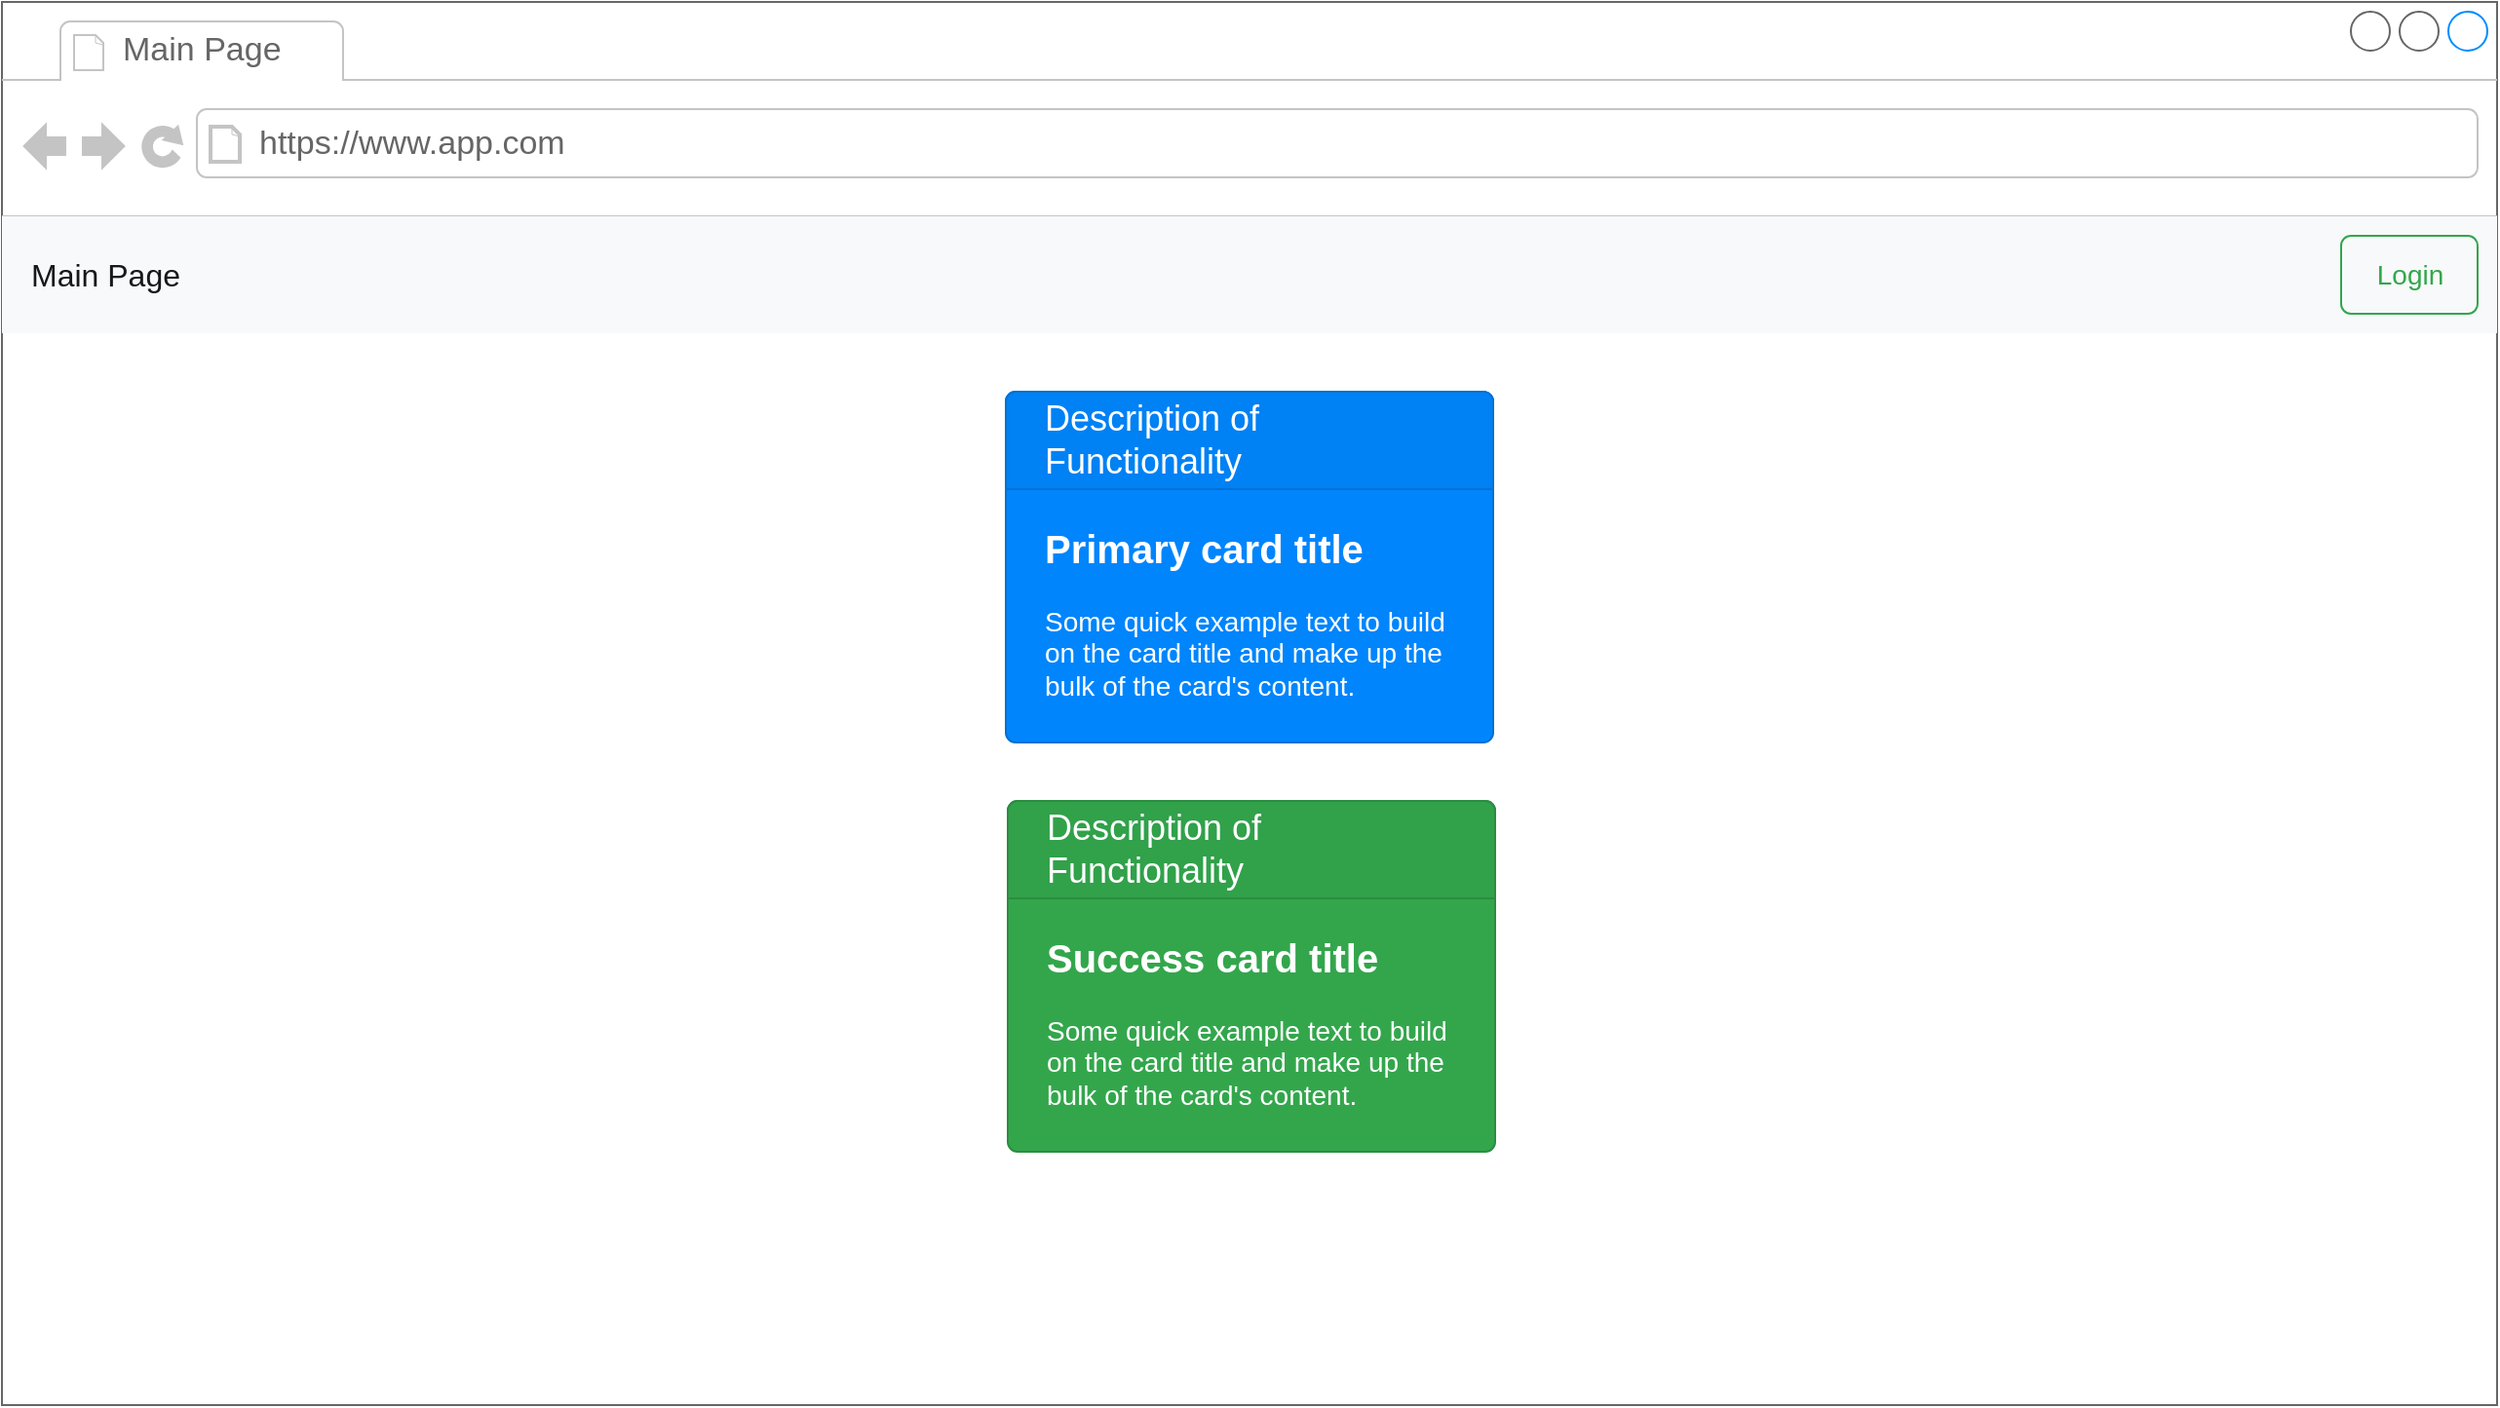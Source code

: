 <mxfile version="20.8.16" type="device" pages="6"><diagram name="Main Page" id="bh6IprylGSxFaeHPFho3"><mxGraphModel dx="1311" dy="1175" grid="1" gridSize="10" guides="1" tooltips="1" connect="1" arrows="1" fold="1" page="1" pageScale="1" pageWidth="827" pageHeight="1169" math="0" shadow="0"><root><mxCell id="0"/><mxCell id="1" parent="0"/><mxCell id="L-gogMXJje2YZnmcw7rC-1" value="" style="strokeWidth=1;shadow=0;dashed=0;align=center;html=1;shape=mxgraph.mockup.containers.browserWindow;rSize=0;strokeColor=#666666;strokeColor2=#008cff;strokeColor3=#c4c4c4;mainText=,;recursiveResize=0;" vertex="1" parent="1"><mxGeometry width="1280" height="720" as="geometry"/></mxCell><mxCell id="L-gogMXJje2YZnmcw7rC-2" value="Main Page" style="strokeWidth=1;shadow=0;dashed=0;align=center;html=1;shape=mxgraph.mockup.containers.anchor;fontSize=17;fontColor=#666666;align=left;" vertex="1" parent="L-gogMXJje2YZnmcw7rC-1"><mxGeometry x="60" y="12" width="110" height="26" as="geometry"/></mxCell><mxCell id="L-gogMXJje2YZnmcw7rC-3" value="https://www.app.com" style="strokeWidth=1;shadow=0;dashed=0;align=center;html=1;shape=mxgraph.mockup.containers.anchor;rSize=0;fontSize=17;fontColor=#666666;align=left;" vertex="1" parent="L-gogMXJje2YZnmcw7rC-1"><mxGeometry x="130" y="60" width="250" height="26" as="geometry"/></mxCell><mxCell id="L-gogMXJje2YZnmcw7rC-4" value="Main Page" style="html=1;shadow=0;dashed=0;fillColor=#F8F9FA;strokeColor=none;fontSize=16;fontColor=#181819;align=left;spacing=15;" vertex="1" parent="L-gogMXJje2YZnmcw7rC-1"><mxGeometry y="110" width="1280" height="60" as="geometry"/></mxCell><mxCell id="L-gogMXJje2YZnmcw7rC-10" value="Login" style="html=1;shadow=0;dashed=0;shape=mxgraph.bootstrap.rrect;rSize=5;fontSize=14;fontColor=#33A64C;strokeColor=#33A64C;fillColor=none;" vertex="1" parent="L-gogMXJje2YZnmcw7rC-4"><mxGeometry x="1" width="70" height="40" relative="1" as="geometry"><mxPoint x="-80" y="10" as="offset"/></mxGeometry></mxCell><mxCell id="L-gogMXJje2YZnmcw7rC-12" value="&lt;b&gt;&lt;font style=&quot;font-size: 20px&quot;&gt;Primary card title&lt;/font&gt;&lt;/b&gt;&lt;br style=&quot;font-size: 14px&quot;&gt;&lt;br style=&quot;font-size: 14px&quot;&gt;Some quick example text to build on the card title and make up the bulk of the card's content." style="html=1;shadow=0;dashed=0;shape=mxgraph.bootstrap.rrect;rSize=5;strokeColor=#0071D5;html=1;whiteSpace=wrap;fillColor=#0085FC;fontColor=#ffffff;verticalAlign=bottom;align=left;spacing=20;spacingBottom=0;fontSize=14;" vertex="1" parent="L-gogMXJje2YZnmcw7rC-1"><mxGeometry x="515" y="200" width="250" height="180" as="geometry"/></mxCell><mxCell id="L-gogMXJje2YZnmcw7rC-13" value="Description of Functionality" style="html=1;shadow=0;dashed=0;shape=mxgraph.bootstrap.topButton;rSize=5;perimeter=none;whiteSpace=wrap;fillColor=#0081F4;strokeColor=#0071D5;fontColor=#ffffff;resizeWidth=1;fontSize=18;align=left;spacing=20;" vertex="1" parent="L-gogMXJje2YZnmcw7rC-12"><mxGeometry width="250" height="50" relative="1" as="geometry"/></mxCell><mxCell id="L-gogMXJje2YZnmcw7rC-14" value="&lt;b&gt;&lt;font style=&quot;font-size: 20px&quot;&gt;Success card title&lt;/font&gt;&lt;/b&gt;&lt;br style=&quot;font-size: 14px&quot;&gt;&lt;br style=&quot;font-size: 14px&quot;&gt;Some quick example text to build on the card title and make up the bulk of the card's content." style="html=1;shadow=0;dashed=0;shape=mxgraph.bootstrap.rrect;rSize=5;strokeColor=#2B8D40;html=1;whiteSpace=wrap;fillColor=#33A64C;fontColor=#ffffff;verticalAlign=bottom;align=left;spacing=20;spacingBottom=0;fontSize=14;" vertex="1" parent="L-gogMXJje2YZnmcw7rC-1"><mxGeometry x="516" y="410" width="250" height="180" as="geometry"/></mxCell><mxCell id="L-gogMXJje2YZnmcw7rC-15" value="Description of Functionality" style="html=1;shadow=0;dashed=0;shape=mxgraph.bootstrap.topButton;rSize=5;perimeter=none;whiteSpace=wrap;fillColor=#31A14A;strokeColor=#2B8D40;fontColor=#ffffff;resizeWidth=1;fontSize=18;align=left;spacing=20;" vertex="1" parent="L-gogMXJje2YZnmcw7rC-14"><mxGeometry width="250" height="50" relative="1" as="geometry"/></mxCell></root></mxGraphModel></diagram><diagram name="Login Page" id="N9ndMjdyGj9R6CKWejEZ"><mxGraphModel dx="1393" dy="1249" grid="1" gridSize="10" guides="1" tooltips="1" connect="1" arrows="1" fold="1" page="1" pageScale="1" pageWidth="827" pageHeight="1169" math="0" shadow="0"><root><mxCell id="h81B0DdQTPXq7T0_3vUG-0"/><mxCell id="h81B0DdQTPXq7T0_3vUG-1" parent="h81B0DdQTPXq7T0_3vUG-0"/><mxCell id="jP5hT-JR8cLj5pcNLcgH-4" value="" style="strokeWidth=1;shadow=0;dashed=0;align=center;html=1;shape=mxgraph.mockup.containers.browserWindow;rSize=0;strokeColor=#666666;strokeColor2=#008cff;strokeColor3=#c4c4c4;mainText=,;recursiveResize=0;" vertex="1" parent="h81B0DdQTPXq7T0_3vUG-1"><mxGeometry width="1280" height="720" as="geometry"/></mxCell><mxCell id="jP5hT-JR8cLj5pcNLcgH-5" value="Login Page" style="strokeWidth=1;shadow=0;dashed=0;align=center;html=1;shape=mxgraph.mockup.containers.anchor;fontSize=17;fontColor=#666666;align=left;" vertex="1" parent="jP5hT-JR8cLj5pcNLcgH-4"><mxGeometry x="60" y="12" width="110" height="26" as="geometry"/></mxCell><mxCell id="jP5hT-JR8cLj5pcNLcgH-6" value="https://www.app.com/login" style="strokeWidth=1;shadow=0;dashed=0;align=center;html=1;shape=mxgraph.mockup.containers.anchor;rSize=0;fontSize=17;fontColor=#666666;align=left;" vertex="1" parent="jP5hT-JR8cLj5pcNLcgH-4"><mxGeometry x="130" y="60" width="250" height="26" as="geometry"/></mxCell><mxCell id="jP5hT-JR8cLj5pcNLcgH-7" value="Main Page" style="html=1;shadow=0;dashed=0;fillColor=#F8F9FA;strokeColor=none;fontSize=16;fontColor=#181819;align=left;spacing=15;" vertex="1" parent="jP5hT-JR8cLj5pcNLcgH-4"><mxGeometry y="110" width="1280" height="60" as="geometry"/></mxCell><mxCell id="jP5hT-JR8cLj5pcNLcgH-8" value="Login" style="html=1;shadow=0;dashed=0;shape=mxgraph.bootstrap.rrect;rSize=5;fontSize=14;fontColor=#33A64C;strokeColor=#33A64C;fillColor=none;" vertex="1" parent="jP5hT-JR8cLj5pcNLcgH-7"><mxGeometry x="1" width="70" height="40" relative="1" as="geometry"><mxPoint x="-80" y="10" as="offset"/></mxGeometry></mxCell><mxCell id="jP5hT-JR8cLj5pcNLcgH-9" value="Email" style="strokeColor=none;fillColor=none;fontColor=#777777;whiteSpace=wrap;align=left;verticalAlign=middle;fontStyle=0;fontSize=14;spacing=15;" vertex="1" parent="jP5hT-JR8cLj5pcNLcgH-4"><mxGeometry x="440" y="315" width="150" height="40" as="geometry"/></mxCell><mxCell id="jP5hT-JR8cLj5pcNLcgH-10" value="email@example.com" style="strokeColor=none;fillColor=none;fontColor=#777777;whiteSpace=wrap;align=left;verticalAlign=middle;fontStyle=0;fontSize=14;" vertex="1" parent="jP5hT-JR8cLj5pcNLcgH-4"><mxGeometry x="590" y="315" width="150" height="40" as="geometry"/></mxCell><mxCell id="jP5hT-JR8cLj5pcNLcgH-11" value="Password" style="strokeColor=none;fillColor=none;fontColor=#777777;whiteSpace=wrap;align=left;verticalAlign=middle;fontStyle=0;fontSize=14;spacing=15;" vertex="1" parent="jP5hT-JR8cLj5pcNLcgH-4"><mxGeometry x="440" y="365" width="150" height="40" as="geometry"/></mxCell><mxCell id="jP5hT-JR8cLj5pcNLcgH-12" value="" style="html=1;shadow=0;dashed=0;shape=mxgraph.bootstrap.rrect;rSize=5;strokeColor=#999999;fillColor=#ffffff;fontColor=#777777;whiteSpace=wrap;align=left;verticalAlign=middle;fontStyle=0;fontSize=14;spacing=15;" vertex="1" parent="jP5hT-JR8cLj5pcNLcgH-4"><mxGeometry x="590" y="365" width="140" height="40" as="geometry"/></mxCell><mxCell id="jP5hT-JR8cLj5pcNLcgH-13" value="Login" style="html=1;shadow=0;dashed=0;shape=mxgraph.bootstrap.rrect;rSize=5;strokeColor=none;strokeWidth=1;fillColor=#0085FC;fontColor=#FFFFFF;whiteSpace=wrap;align=center;verticalAlign=middle;spacingLeft=0;fontStyle=0;fontSize=16;spacing=5;" vertex="1" parent="jP5hT-JR8cLj5pcNLcgH-4"><mxGeometry x="650" y="420" width="80" height="40" as="geometry"/></mxCell><mxCell id="jP5hT-JR8cLj5pcNLcgH-14" value="Register" style="html=1;shadow=0;dashed=0;shape=mxgraph.bootstrap.rrect;rSize=5;strokeColor=#FFBC26;strokeWidth=1;fillColor=none;fontColor=#FFBC26;whiteSpace=wrap;align=center;verticalAlign=middle;spacingLeft=0;fontStyle=0;fontSize=16;spacing=5;" vertex="1" parent="jP5hT-JR8cLj5pcNLcgH-4"><mxGeometry x="450" y="420" width="90" height="40" as="geometry"/></mxCell></root></mxGraphModel></diagram><diagram name="Register Page" id="T-3h0mpODK88q1Y8LU3C"><mxGraphModel dx="1393" dy="1249" grid="1" gridSize="10" guides="1" tooltips="1" connect="1" arrows="1" fold="1" page="1" pageScale="1" pageWidth="827" pageHeight="1169" math="0" shadow="0"><root><mxCell id="aMl0Kv_P0mJm86j6JqxI-0"/><mxCell id="aMl0Kv_P0mJm86j6JqxI-1" parent="aMl0Kv_P0mJm86j6JqxI-0"/><mxCell id="AEkHPGbdZPkc98kCicRS-0" value="" style="strokeWidth=1;shadow=0;dashed=0;align=center;html=1;shape=mxgraph.mockup.containers.browserWindow;rSize=0;strokeColor=#666666;strokeColor2=#008cff;strokeColor3=#c4c4c4;mainText=,;recursiveResize=0;" vertex="1" parent="aMl0Kv_P0mJm86j6JqxI-1"><mxGeometry width="1280" height="720" as="geometry"/></mxCell><mxCell id="AEkHPGbdZPkc98kCicRS-1" value="Register Page" style="strokeWidth=1;shadow=0;dashed=0;align=center;html=1;shape=mxgraph.mockup.containers.anchor;fontSize=17;fontColor=#666666;align=left;" vertex="1" parent="AEkHPGbdZPkc98kCicRS-0"><mxGeometry x="60" y="12" width="110" height="26" as="geometry"/></mxCell><mxCell id="AEkHPGbdZPkc98kCicRS-2" value="https://www.app.com/register" style="strokeWidth=1;shadow=0;dashed=0;align=center;html=1;shape=mxgraph.mockup.containers.anchor;rSize=0;fontSize=17;fontColor=#666666;align=left;" vertex="1" parent="AEkHPGbdZPkc98kCicRS-0"><mxGeometry x="130" y="60" width="250" height="26" as="geometry"/></mxCell><mxCell id="AEkHPGbdZPkc98kCicRS-3" value="Main Page" style="html=1;shadow=0;dashed=0;fillColor=#F8F9FA;strokeColor=none;fontSize=16;fontColor=#181819;align=left;spacing=15;" vertex="1" parent="AEkHPGbdZPkc98kCicRS-0"><mxGeometry y="110" width="1280" height="60" as="geometry"/></mxCell><mxCell id="AEkHPGbdZPkc98kCicRS-4" value="Login" style="html=1;shadow=0;dashed=0;shape=mxgraph.bootstrap.rrect;rSize=5;fontSize=14;fontColor=#33A64C;strokeColor=#33A64C;fillColor=none;" vertex="1" parent="AEkHPGbdZPkc98kCicRS-3"><mxGeometry x="1" width="70" height="40" relative="1" as="geometry"><mxPoint x="-80" y="10" as="offset"/></mxGeometry></mxCell><mxCell id="AEkHPGbdZPkc98kCicRS-5" value="Email" style="strokeColor=none;fillColor=none;fontColor=#777777;whiteSpace=wrap;align=left;verticalAlign=middle;fontStyle=0;fontSize=14;spacing=15;" vertex="1" parent="AEkHPGbdZPkc98kCicRS-0"><mxGeometry x="440" y="315" width="150" height="40" as="geometry"/></mxCell><mxCell id="AEkHPGbdZPkc98kCicRS-6" value="email@example.com" style="strokeColor=none;fillColor=none;fontColor=#777777;whiteSpace=wrap;align=left;verticalAlign=middle;fontStyle=0;fontSize=14;" vertex="1" parent="AEkHPGbdZPkc98kCicRS-0"><mxGeometry x="590" y="315" width="150" height="40" as="geometry"/></mxCell><mxCell id="AEkHPGbdZPkc98kCicRS-7" value="Password" style="strokeColor=none;fillColor=none;fontColor=#777777;whiteSpace=wrap;align=left;verticalAlign=middle;fontStyle=0;fontSize=14;spacing=15;" vertex="1" parent="AEkHPGbdZPkc98kCicRS-0"><mxGeometry x="440" y="365" width="150" height="40" as="geometry"/></mxCell><mxCell id="AEkHPGbdZPkc98kCicRS-8" value="" style="html=1;shadow=0;dashed=0;shape=mxgraph.bootstrap.rrect;rSize=5;strokeColor=#999999;fillColor=#ffffff;fontColor=#777777;whiteSpace=wrap;align=left;verticalAlign=middle;fontStyle=0;fontSize=14;spacing=15;" vertex="1" parent="AEkHPGbdZPkc98kCicRS-0"><mxGeometry x="590" y="365" width="140" height="40" as="geometry"/></mxCell><mxCell id="AEkHPGbdZPkc98kCicRS-10" value="Register" style="html=1;shadow=0;dashed=0;shape=mxgraph.bootstrap.rrect;rSize=5;strokeColor=#FFBC26;strokeWidth=1;fillColor=none;fontColor=#FFBC26;whiteSpace=wrap;align=center;verticalAlign=middle;spacingLeft=0;fontStyle=0;fontSize=16;spacing=5;" vertex="1" parent="AEkHPGbdZPkc98kCicRS-0"><mxGeometry x="640" y="480" width="90" height="40" as="geometry"/></mxCell><mxCell id="AEkHPGbdZPkc98kCicRS-11" value="Repeat Password" style="strokeColor=none;fillColor=none;fontColor=#777777;whiteSpace=wrap;align=left;verticalAlign=middle;fontStyle=0;fontSize=14;spacing=15;" vertex="1" parent="AEkHPGbdZPkc98kCicRS-0"><mxGeometry x="440" y="420" width="150" height="40" as="geometry"/></mxCell><mxCell id="AEkHPGbdZPkc98kCicRS-12" value="" style="html=1;shadow=0;dashed=0;shape=mxgraph.bootstrap.rrect;rSize=5;strokeColor=#999999;fillColor=#ffffff;fontColor=#777777;whiteSpace=wrap;align=left;verticalAlign=middle;fontStyle=0;fontSize=14;spacing=15;" vertex="1" parent="AEkHPGbdZPkc98kCicRS-0"><mxGeometry x="590" y="420" width="140" height="40" as="geometry"/></mxCell></root></mxGraphModel></diagram><diagram name="LoggedIn Main Page" id="V-je3rQpMpqGkbewgB0Q"><mxGraphModel dx="1114" dy="999" grid="1" gridSize="10" guides="1" tooltips="1" connect="1" arrows="1" fold="1" page="1" pageScale="1" pageWidth="827" pageHeight="1169" math="0" shadow="0"><root><mxCell id="oqxYbynPTiC2XE7Jvgcl-0"/><mxCell id="oqxYbynPTiC2XE7Jvgcl-1" parent="oqxYbynPTiC2XE7Jvgcl-0"/><mxCell id="oqxYbynPTiC2XE7Jvgcl-2" value="" style="strokeWidth=1;shadow=0;dashed=0;align=center;html=1;shape=mxgraph.mockup.containers.browserWindow;rSize=0;strokeColor=#666666;strokeColor2=#008cff;strokeColor3=#c4c4c4;mainText=,;recursiveResize=0;" vertex="1" parent="oqxYbynPTiC2XE7Jvgcl-1"><mxGeometry width="1280" height="720" as="geometry"/></mxCell><mxCell id="oqxYbynPTiC2XE7Jvgcl-3" value="Main Page" style="strokeWidth=1;shadow=0;dashed=0;align=center;html=1;shape=mxgraph.mockup.containers.anchor;fontSize=17;fontColor=#666666;align=left;" vertex="1" parent="oqxYbynPTiC2XE7Jvgcl-2"><mxGeometry x="60" y="12" width="110" height="26" as="geometry"/></mxCell><mxCell id="oqxYbynPTiC2XE7Jvgcl-4" value="https://www.app.com/main" style="strokeWidth=1;shadow=0;dashed=0;align=center;html=1;shape=mxgraph.mockup.containers.anchor;rSize=0;fontSize=17;fontColor=#666666;align=left;" vertex="1" parent="oqxYbynPTiC2XE7Jvgcl-2"><mxGeometry x="130" y="60" width="250" height="26" as="geometry"/></mxCell><mxCell id="oqxYbynPTiC2XE7Jvgcl-5" value="Main Page" style="html=1;shadow=0;dashed=0;fillColor=#F8F9FA;strokeColor=none;fontSize=16;fontColor=#181819;align=left;spacing=15;" vertex="1" parent="oqxYbynPTiC2XE7Jvgcl-2"><mxGeometry y="110" width="1280" height="60" as="geometry"/></mxCell><mxCell id="-CtpEkdgd1gg5v95kbOI-0" value="Logout" style="html=1;shadow=0;dashed=0;shape=mxgraph.bootstrap.rrect;rSize=5;strokeColor=none;strokeWidth=1;fillColor=#DB2843;fontColor=#FFFFFF;whiteSpace=wrap;align=center;verticalAlign=middle;spacingLeft=0;fontStyle=0;fontSize=16;spacing=5;" vertex="1" parent="oqxYbynPTiC2XE7Jvgcl-2"><mxGeometry x="1180" y="120" width="80" height="40" as="geometry"/></mxCell><mxCell id="-CtpEkdgd1gg5v95kbOI-1" value="Learn" style="fillColor=none;strokeColor=none;fontSize=14;fontColor=#0085FC;" vertex="1" parent="oqxYbynPTiC2XE7Jvgcl-2"><mxGeometry x="100" y="125" width="80" height="30" as="geometry"/></mxCell><mxCell id="-CtpEkdgd1gg5v95kbOI-2" value="Manage Lists" style="fillColor=none;strokeColor=none;fontSize=14;fontColor=#0085FC;" vertex="1" parent="oqxYbynPTiC2XE7Jvgcl-2"><mxGeometry x="200" y="125" width="60" height="30" as="geometry"/></mxCell><mxCell id="-CtpEkdgd1gg5v95kbOI-20" value="All Words (6000 words, 300 Learned)" style="shape=table;startSize=30;container=1;collapsible=0;childLayout=tableLayout;strokeColor=default;fontSize=16;rounded=0;comic=0;enumerate=0;moveCells=0;autosize=0;" vertex="1" parent="oqxYbynPTiC2XE7Jvgcl-2"><mxGeometry x="240.5" y="320" width="799" height="315" as="geometry"/></mxCell><mxCell id="-CtpEkdgd1gg5v95kbOI-21" value="" style="shape=tableRow;horizontal=0;startSize=0;swimlaneHead=0;swimlaneBody=0;strokeColor=inherit;top=0;left=0;bottom=0;right=0;collapsible=0;dropTarget=0;fillColor=none;points=[[0,0.5],[1,0.5]];portConstraint=eastwest;fontSize=16;" vertex="1" parent="-CtpEkdgd1gg5v95kbOI-20"><mxGeometry y="30" width="799" height="30" as="geometry"/></mxCell><mxCell id="-CtpEkdgd1gg5v95kbOI-46" value="Word" style="shape=partialRectangle;html=1;whiteSpace=wrap;connectable=0;strokeColor=inherit;overflow=hidden;fillColor=none;top=0;left=0;bottom=0;right=0;pointerEvents=1;fontSize=16;" vertex="1" parent="-CtpEkdgd1gg5v95kbOI-21"><mxGeometry width="208" height="30" as="geometry"><mxRectangle width="208" height="30" as="alternateBounds"/></mxGeometry></mxCell><mxCell id="-CtpEkdgd1gg5v95kbOI-22" value="Translation/Definition" style="shape=partialRectangle;html=1;whiteSpace=wrap;connectable=0;strokeColor=inherit;overflow=hidden;fillColor=none;top=0;left=0;bottom=0;right=0;pointerEvents=1;fontSize=16;" vertex="1" parent="-CtpEkdgd1gg5v95kbOI-21"><mxGeometry x="208" width="432" height="30" as="geometry"><mxRectangle width="432" height="30" as="alternateBounds"/></mxGeometry></mxCell><mxCell id="-CtpEkdgd1gg5v95kbOI-23" value="Popularity" style="shape=partialRectangle;html=1;whiteSpace=wrap;connectable=0;strokeColor=inherit;overflow=hidden;fillColor=none;top=0;left=0;bottom=0;right=0;pointerEvents=1;fontSize=16;" vertex="1" parent="-CtpEkdgd1gg5v95kbOI-21"><mxGeometry x="640" width="90" height="30" as="geometry"><mxRectangle width="90" height="30" as="alternateBounds"/></mxGeometry></mxCell><mxCell id="-CtpEkdgd1gg5v95kbOI-24" value="Learned" style="shape=partialRectangle;html=1;whiteSpace=wrap;connectable=1;strokeColor=inherit;overflow=hidden;fillColor=none;top=0;left=0;bottom=0;right=0;pointerEvents=1;fontSize=16;movable=1;resizable=1;rotatable=1;deletable=1;editable=1;" vertex="1" parent="-CtpEkdgd1gg5v95kbOI-21"><mxGeometry x="730" width="69" height="30" as="geometry"><mxRectangle width="69" height="30" as="alternateBounds"/></mxGeometry></mxCell><mxCell id="-CtpEkdgd1gg5v95kbOI-25" value="" style="shape=tableRow;horizontal=0;startSize=0;swimlaneHead=0;swimlaneBody=0;strokeColor=inherit;top=0;left=0;bottom=0;right=0;collapsible=0;dropTarget=0;fillColor=none;points=[[0,0.5],[1,0.5]];portConstraint=eastwest;fontSize=16;" vertex="1" parent="-CtpEkdgd1gg5v95kbOI-20"><mxGeometry y="60" width="799" height="88" as="geometry"/></mxCell><mxCell id="-CtpEkdgd1gg5v95kbOI-47" value="Language" style="shape=partialRectangle;html=1;whiteSpace=wrap;connectable=0;strokeColor=inherit;overflow=hidden;fillColor=none;top=0;left=0;bottom=0;right=0;pointerEvents=1;fontSize=16;" vertex="1" parent="-CtpEkdgd1gg5v95kbOI-25"><mxGeometry width="208" height="88" as="geometry"><mxRectangle width="208" height="88" as="alternateBounds"/></mxGeometry></mxCell><mxCell id="-CtpEkdgd1gg5v95kbOI-26" value="Мова" style="shape=partialRectangle;html=1;whiteSpace=wrap;connectable=0;strokeColor=inherit;overflow=hidden;fillColor=none;top=0;left=0;bottom=0;right=0;pointerEvents=1;fontSize=16;" vertex="1" parent="-CtpEkdgd1gg5v95kbOI-25"><mxGeometry x="208" width="432" height="88" as="geometry"><mxRectangle width="432" height="88" as="alternateBounds"/></mxGeometry></mxCell><mxCell id="-CtpEkdgd1gg5v95kbOI-27" value="567" style="shape=partialRectangle;html=1;whiteSpace=wrap;connectable=0;strokeColor=inherit;overflow=hidden;fillColor=none;top=0;left=0;bottom=0;right=0;pointerEvents=1;fontSize=16;" vertex="1" parent="-CtpEkdgd1gg5v95kbOI-25"><mxGeometry x="640" width="90" height="88" as="geometry"><mxRectangle width="90" height="88" as="alternateBounds"/></mxGeometry></mxCell><mxCell id="-CtpEkdgd1gg5v95kbOI-28" value="+" style="shape=partialRectangle;html=1;whiteSpace=wrap;connectable=0;strokeColor=inherit;overflow=hidden;fillColor=none;top=0;left=0;bottom=0;right=0;pointerEvents=1;fontSize=16;" vertex="1" parent="-CtpEkdgd1gg5v95kbOI-25"><mxGeometry x="730" width="69" height="88" as="geometry"><mxRectangle width="69" height="88" as="alternateBounds"/></mxGeometry></mxCell><mxCell id="-CtpEkdgd1gg5v95kbOI-29" value="" style="shape=tableRow;horizontal=0;startSize=0;swimlaneHead=0;swimlaneBody=0;strokeColor=inherit;top=0;left=0;bottom=0;right=0;collapsible=0;dropTarget=0;fillColor=none;points=[[0,0.5],[1,0.5]];portConstraint=eastwest;fontSize=16;" vertex="1" parent="-CtpEkdgd1gg5v95kbOI-20"><mxGeometry y="148" width="799" height="84" as="geometry"/></mxCell><mxCell id="-CtpEkdgd1gg5v95kbOI-48" value="Ukraine" style="shape=partialRectangle;html=1;whiteSpace=wrap;connectable=0;strokeColor=inherit;overflow=hidden;fillColor=none;top=0;left=0;bottom=0;right=0;pointerEvents=1;fontSize=16;" vertex="1" parent="-CtpEkdgd1gg5v95kbOI-29"><mxGeometry width="208" height="84" as="geometry"><mxRectangle width="208" height="84" as="alternateBounds"/></mxGeometry></mxCell><mxCell id="-CtpEkdgd1gg5v95kbOI-30" value="Україна. Держава-герой у східній частині Європи." style="shape=partialRectangle;html=1;whiteSpace=wrap;connectable=0;strokeColor=inherit;overflow=hidden;fillColor=none;top=0;left=0;bottom=0;right=0;pointerEvents=1;fontSize=16;" vertex="1" parent="-CtpEkdgd1gg5v95kbOI-29"><mxGeometry x="208" width="432" height="84" as="geometry"><mxRectangle width="432" height="84" as="alternateBounds"/></mxGeometry></mxCell><mxCell id="-CtpEkdgd1gg5v95kbOI-31" value="1500" style="shape=partialRectangle;html=1;whiteSpace=wrap;connectable=0;strokeColor=inherit;overflow=hidden;fillColor=none;top=0;left=0;bottom=0;right=0;pointerEvents=1;fontSize=16;" vertex="1" parent="-CtpEkdgd1gg5v95kbOI-29"><mxGeometry x="640" width="90" height="84" as="geometry"><mxRectangle width="90" height="84" as="alternateBounds"/></mxGeometry></mxCell><mxCell id="-CtpEkdgd1gg5v95kbOI-32" value="+" style="shape=partialRectangle;html=1;whiteSpace=wrap;connectable=0;strokeColor=inherit;overflow=hidden;fillColor=none;top=0;left=0;bottom=0;right=0;pointerEvents=1;fontSize=16;" vertex="1" parent="-CtpEkdgd1gg5v95kbOI-29"><mxGeometry x="730" width="69" height="84" as="geometry"><mxRectangle width="69" height="84" as="alternateBounds"/></mxGeometry></mxCell><mxCell id="-CtpEkdgd1gg5v95kbOI-49" style="shape=tableRow;horizontal=0;startSize=0;swimlaneHead=0;swimlaneBody=0;strokeColor=inherit;top=0;left=0;bottom=0;right=0;collapsible=0;dropTarget=0;fillColor=none;points=[[0,0.5],[1,0.5]];portConstraint=eastwest;fontSize=16;" vertex="1" parent="-CtpEkdgd1gg5v95kbOI-20"><mxGeometry y="232" width="799" height="83" as="geometry"/></mxCell><mxCell id="-CtpEkdgd1gg5v95kbOI-50" value="Work" style="shape=partialRectangle;html=1;whiteSpace=wrap;connectable=0;strokeColor=inherit;overflow=hidden;fillColor=none;top=0;left=0;bottom=0;right=0;pointerEvents=1;fontSize=16;" vertex="1" parent="-CtpEkdgd1gg5v95kbOI-49"><mxGeometry width="208" height="83" as="geometry"><mxRectangle width="208" height="83" as="alternateBounds"/></mxGeometry></mxCell><mxCell id="-CtpEkdgd1gg5v95kbOI-51" value="Праця. Робота." style="shape=partialRectangle;html=1;whiteSpace=wrap;connectable=0;strokeColor=inherit;overflow=hidden;fillColor=none;top=0;left=0;bottom=0;right=0;pointerEvents=1;fontSize=16;" vertex="1" parent="-CtpEkdgd1gg5v95kbOI-49"><mxGeometry x="208" width="432" height="83" as="geometry"><mxRectangle width="432" height="83" as="alternateBounds"/></mxGeometry></mxCell><mxCell id="-CtpEkdgd1gg5v95kbOI-52" value="111" style="shape=partialRectangle;html=1;whiteSpace=wrap;connectable=0;strokeColor=inherit;overflow=hidden;fillColor=none;top=0;left=0;bottom=0;right=0;pointerEvents=1;fontSize=16;" vertex="1" parent="-CtpEkdgd1gg5v95kbOI-49"><mxGeometry x="640" width="90" height="83" as="geometry"><mxRectangle width="90" height="83" as="alternateBounds"/></mxGeometry></mxCell><mxCell id="-CtpEkdgd1gg5v95kbOI-53" value="-" style="shape=partialRectangle;html=1;whiteSpace=wrap;connectable=0;strokeColor=inherit;overflow=hidden;fillColor=none;top=0;left=0;bottom=0;right=0;pointerEvents=1;fontSize=16;" vertex="1" parent="-CtpEkdgd1gg5v95kbOI-49"><mxGeometry x="730" width="69" height="83" as="geometry"><mxRectangle width="69" height="83" as="alternateBounds"/></mxGeometry></mxCell><mxCell id="-CtpEkdgd1gg5v95kbOI-54" value="ENG-&amp;gt;UA" style="html=1;shadow=0;dashed=0;shape=mxgraph.bootstrap.rrect;rSize=5;strokeColor=none;strokeWidth=1;fillColor=#6C767D;fontColor=#ffffff;whiteSpace=wrap;align=center;verticalAlign=middle;fontStyle=0;fontSize=14;spacingRight=20;rounded=0;comic=0;" vertex="1" parent="oqxYbynPTiC2XE7Jvgcl-2"><mxGeometry x="290" y="120" width="140" height="40" as="geometry"/></mxCell><mxCell id="-CtpEkdgd1gg5v95kbOI-55" value="" style="shape=triangle;direction=south;fillColor=#ffffff;strokeColor=none;perimeter=none;rounded=0;comic=0;" vertex="1" parent="-CtpEkdgd1gg5v95kbOI-54"><mxGeometry x="1" y="0.5" width="10" height="5" relative="1" as="geometry"><mxPoint x="-17" y="-2.5" as="offset"/></mxGeometry></mxCell><mxCell id="-CtpEkdgd1gg5v95kbOI-59" value="" style="html=1;shadow=0;dashed=0;shape=mxgraph.bootstrap.rrect;rSize=5;strokeColor=#DEE2E6;html=1;whiteSpace=wrap;fillColor=#ffffff;fontColor=#0085FC;fontSize=14;rounded=0;comic=0;" vertex="1" parent="oqxYbynPTiC2XE7Jvgcl-2"><mxGeometry x="530" y="650" width="220" height="30" as="geometry"/></mxCell><mxCell id="-CtpEkdgd1gg5v95kbOI-60" value="Previous" style="strokeColor=inherit;fillColor=inherit;gradientColor=inherit;fontColor=inherit;html=1;shadow=0;dashed=0;shape=mxgraph.bootstrap.leftButton;rSize=5;perimeter=none;whiteSpace=wrap;resizeHeight=1;fontSize=14;rounded=0;comic=0;" vertex="1" parent="-CtpEkdgd1gg5v95kbOI-59"><mxGeometry width="70" height="30" relative="1" as="geometry"/></mxCell><mxCell id="-CtpEkdgd1gg5v95kbOI-61" value="1" style="strokeColor=inherit;fillColor=inherit;gradientColor=inherit;fontColor=inherit;html=1;shadow=0;dashed=0;perimeter=none;whiteSpace=wrap;resizeHeight=1;fontSize=14;rounded=0;comic=0;" vertex="1" parent="-CtpEkdgd1gg5v95kbOI-59"><mxGeometry width="30" height="30" relative="1" as="geometry"><mxPoint x="70" as="offset"/></mxGeometry></mxCell><mxCell id="-CtpEkdgd1gg5v95kbOI-62" value="2" style="strokeColor=inherit;fillColor=inherit;gradientColor=inherit;fontColor=inherit;html=1;shadow=0;dashed=0;perimeter=none;whiteSpace=wrap;resizeHeight=1;fontSize=14;rounded=0;comic=0;" vertex="1" parent="-CtpEkdgd1gg5v95kbOI-59"><mxGeometry width="30" height="30" relative="1" as="geometry"><mxPoint x="100" as="offset"/></mxGeometry></mxCell><mxCell id="-CtpEkdgd1gg5v95kbOI-63" value="3" style="strokeColor=inherit;fillColor=inherit;gradientColor=inherit;fontColor=inherit;html=1;shadow=0;dashed=0;perimeter=none;whiteSpace=wrap;resizeHeight=1;fontSize=14;rounded=0;comic=0;" vertex="1" parent="-CtpEkdgd1gg5v95kbOI-59"><mxGeometry width="30" height="30" relative="1" as="geometry"><mxPoint x="130" as="offset"/></mxGeometry></mxCell><mxCell id="-CtpEkdgd1gg5v95kbOI-64" value="Next" style="strokeColor=inherit;fillColor=inherit;gradientColor=inherit;fontColor=inherit;html=1;shadow=0;dashed=0;shape=mxgraph.bootstrap.rightButton;rSize=5;perimeter=none;whiteSpace=wrap;resizeHeight=1;fontSize=14;rounded=0;comic=0;" vertex="1" parent="-CtpEkdgd1gg5v95kbOI-59"><mxGeometry x="1" width="60" height="30" relative="1" as="geometry"><mxPoint x="-60" as="offset"/></mxGeometry></mxCell><mxCell id="-CtpEkdgd1gg5v95kbOI-57" value="Search" style="html=1;shadow=0;dashed=0;shape=mxgraph.bootstrap.rrect;rSize=5;fontSize=14;fontColor=#6C767D;strokeColor=#CED4DA;fillColor=#ffffff;align=left;spacing=10;rounded=0;comic=0;" vertex="1" parent="oqxYbynPTiC2XE7Jvgcl-2"><mxGeometry width="210" height="40" relative="1" as="geometry"><mxPoint x="241" y="270" as="offset"/></mxGeometry></mxCell><mxCell id="-CtpEkdgd1gg5v95kbOI-58" value="Search" style="html=1;shadow=0;dashed=0;shape=mxgraph.bootstrap.rrect;rSize=5;fontSize=14;fontColor=#33A64C;strokeColor=#33A64C;fillColor=none;rounded=0;comic=0;" vertex="1" parent="oqxYbynPTiC2XE7Jvgcl-2"><mxGeometry width="70" height="40" relative="1" as="geometry"><mxPoint x="460" y="270" as="offset"/></mxGeometry></mxCell><mxCell id="-CtpEkdgd1gg5v95kbOI-65" value="Here is a list with all words from all lists for selected Language (Eng/UA)" style="html=1;shadow=0;dashed=0;shape=mxgraph.bootstrap.rrect;rSize=5;strokeColor=#B8DCFE;strokeWidth=1;fillColor=#CCE7FE;fontColor=#004583;whiteSpace=wrap;align=left;verticalAlign=middle;spacingLeft=10;rounded=0;comic=0;" vertex="1" parent="oqxYbynPTiC2XE7Jvgcl-2"><mxGeometry x="241" y="200" width="800" height="40" as="geometry"/></mxCell></root></mxGraphModel></diagram><diagram name="Learn Page" id="FrpcEG3fjtoy2PP--pnD"><mxGraphModel dx="1311" dy="1175" grid="1" gridSize="10" guides="1" tooltips="1" connect="1" arrows="1" fold="1" page="1" pageScale="1" pageWidth="827" pageHeight="1169" math="0" shadow="0"><root><mxCell id="Yl6aOP1q2pIruMwrj86R-0"/><mxCell id="Yl6aOP1q2pIruMwrj86R-1" parent="Yl6aOP1q2pIruMwrj86R-0"/><mxCell id="Yl6aOP1q2pIruMwrj86R-2" value="" style="strokeWidth=1;shadow=0;dashed=0;align=center;html=1;shape=mxgraph.mockup.containers.browserWindow;rSize=0;strokeColor=#666666;strokeColor2=#008cff;strokeColor3=#c4c4c4;mainText=,;recursiveResize=0;" vertex="1" parent="Yl6aOP1q2pIruMwrj86R-1"><mxGeometry width="1280" height="720" as="geometry"/></mxCell><mxCell id="Yl6aOP1q2pIruMwrj86R-3" value="Learn Page" style="strokeWidth=1;shadow=0;dashed=0;align=center;html=1;shape=mxgraph.mockup.containers.anchor;fontSize=17;fontColor=#666666;align=left;" vertex="1" parent="Yl6aOP1q2pIruMwrj86R-2"><mxGeometry x="60" y="12" width="110" height="26" as="geometry"/></mxCell><mxCell id="Yl6aOP1q2pIruMwrj86R-4" value="https://www.app.com/learn" style="strokeWidth=1;shadow=0;dashed=0;align=center;html=1;shape=mxgraph.mockup.containers.anchor;rSize=0;fontSize=17;fontColor=#666666;align=left;" vertex="1" parent="Yl6aOP1q2pIruMwrj86R-2"><mxGeometry x="130" y="60" width="250" height="26" as="geometry"/></mxCell><mxCell id="Yl6aOP1q2pIruMwrj86R-5" value="Main Page" style="html=1;shadow=0;dashed=0;fillColor=#F8F9FA;strokeColor=none;fontSize=16;fontColor=#181819;align=left;spacing=15;" vertex="1" parent="Yl6aOP1q2pIruMwrj86R-2"><mxGeometry y="110" width="1280" height="60" as="geometry"/></mxCell><mxCell id="Yl6aOP1q2pIruMwrj86R-6" value="Logout" style="html=1;shadow=0;dashed=0;shape=mxgraph.bootstrap.rrect;rSize=5;strokeColor=none;strokeWidth=1;fillColor=#DB2843;fontColor=#FFFFFF;whiteSpace=wrap;align=center;verticalAlign=middle;spacingLeft=0;fontStyle=0;fontSize=16;spacing=5;" vertex="1" parent="Yl6aOP1q2pIruMwrj86R-2"><mxGeometry x="1180" y="120" width="80" height="40" as="geometry"/></mxCell><mxCell id="Yl6aOP1q2pIruMwrj86R-7" value="Learn" style="fillColor=none;strokeColor=none;fontSize=14;fontColor=#0085FC;" vertex="1" parent="Yl6aOP1q2pIruMwrj86R-2"><mxGeometry x="100" y="125" width="80" height="30" as="geometry"/></mxCell><mxCell id="Yl6aOP1q2pIruMwrj86R-8" value="Manage Lists" style="fillColor=none;strokeColor=none;fontSize=14;fontColor=#0085FC;" vertex="1" parent="Yl6aOP1q2pIruMwrj86R-2"><mxGeometry x="200" y="125" width="60" height="30" as="geometry"/></mxCell><mxCell id="Yl6aOP1q2pIruMwrj86R-30" value="ENG-&amp;gt;UA" style="html=1;shadow=0;dashed=0;shape=mxgraph.bootstrap.rrect;rSize=5;strokeColor=none;strokeWidth=1;fillColor=#6C767D;fontColor=#ffffff;whiteSpace=wrap;align=center;verticalAlign=middle;fontStyle=0;fontSize=14;spacingRight=20;rounded=0;comic=0;" vertex="1" parent="Yl6aOP1q2pIruMwrj86R-2"><mxGeometry x="290" y="120" width="140" height="40" as="geometry"/></mxCell><mxCell id="Yl6aOP1q2pIruMwrj86R-31" value="" style="shape=triangle;direction=south;fillColor=#ffffff;strokeColor=none;perimeter=none;rounded=0;comic=0;" vertex="1" parent="Yl6aOP1q2pIruMwrj86R-30"><mxGeometry x="1" y="0.5" width="10" height="5" relative="1" as="geometry"><mxPoint x="-17" y="-2.5" as="offset"/></mxGeometry></mxCell><mxCell id="9UPQoo-3jhIr2r4UlmGV-0" value="&lt;b style=&quot;&quot;&gt;&lt;font style=&quot;&quot;&gt;&lt;span style=&quot;font-size: 20px;&quot;&gt;Practice 1&lt;/span&gt;&lt;br style=&quot;font-size: 10px&quot;&gt;&lt;font color=&quot;#6c767d&quot;&gt;Native to Learned&lt;/font&gt;&lt;br&gt;&lt;/font&gt;&lt;/b&gt;&lt;br style=&quot;font-size: 14px&quot;&gt;Exercise provides native word and examples on the learning language to guess." style="html=1;shadow=0;dashed=0;shape=mxgraph.bootstrap.rrect;rSize=5;strokeColor=#DFDFDF;html=1;whiteSpace=wrap;fillColor=#ffffff;fontColor=#000000;verticalAlign=top;align=left;spacing=20;fontSize=14;rounded=0;comic=0;sketch=0;" vertex="1" parent="Yl6aOP1q2pIruMwrj86R-2"><mxGeometry x="379.5" y="200" width="250" height="190" as="geometry"/></mxCell><mxCell id="9UPQoo-3jhIr2r4UlmGV-2" value="Start" style="html=1;shadow=0;dashed=0;shape=mxgraph.bootstrap.rrect;rSize=5;perimeter=none;whiteSpace=wrap;fillColor=none;strokeColor=none;fontColor=#0085FC;resizeWidth=1;fontSize=14;align=center;rounded=0;comic=0;sketch=0;" vertex="1" parent="9UPQoo-3jhIr2r4UlmGV-0"><mxGeometry y="1" width="100" height="40" relative="1" as="geometry"><mxPoint x="141" y="-50" as="offset"/></mxGeometry></mxCell><mxCell id="9UPQoo-3jhIr2r4UlmGV-3" value="&lt;b&gt;&lt;font style=&quot;font-size: 20px&quot;&gt;Practice 2&lt;/font&gt;&lt;/b&gt;&lt;font color=&quot;#6c767d&quot;&gt;&lt;b&gt;&lt;font style=&quot;font-size: 14px&quot;&gt;&lt;br style=&quot;font-size: 10px&quot;&gt;Learned to native&lt;br&gt;&lt;/font&gt;&lt;/b&gt;&lt;/font&gt;&lt;br style=&quot;font-size: 14px&quot;&gt;Exercise provides learning word and examples on the native language to guess." style="html=1;shadow=0;dashed=0;shape=mxgraph.bootstrap.rrect;rSize=5;strokeColor=#DFDFDF;html=1;whiteSpace=wrap;fillColor=#ffffff;fontColor=#000000;verticalAlign=top;align=left;spacing=20;fontSize=14;rounded=0;comic=0;sketch=0;" vertex="1" parent="Yl6aOP1q2pIruMwrj86R-2"><mxGeometry x="650.5" y="200" width="250" height="190" as="geometry"/></mxCell><mxCell id="9UPQoo-3jhIr2r4UlmGV-5" value="Start" style="html=1;shadow=0;dashed=0;shape=mxgraph.bootstrap.rrect;rSize=5;perimeter=none;whiteSpace=wrap;fillColor=none;strokeColor=none;fontColor=#0085FC;resizeWidth=1;fontSize=14;align=center;rounded=0;comic=0;sketch=0;" vertex="1" parent="9UPQoo-3jhIr2r4UlmGV-3"><mxGeometry y="1" width="100" height="40" relative="1" as="geometry"><mxPoint x="140" y="-50" as="offset"/></mxGeometry></mxCell><mxCell id="9UPQoo-3jhIr2r4UlmGV-6" value="Choose list to practice" style="html=1;shadow=0;dashed=0;shape=mxgraph.bootstrap.rrect;rSize=5;html=1;strokeColor=#C8C8C8;fillColor=#ffffff;whiteSpace=wrap;verticalAlign=top;align=left;fontSize=18;spacing=15;spacingTop=-5;rounded=0;comic=0;sketch=0;fontColor=#000000;" vertex="1" parent="Yl6aOP1q2pIruMwrj86R-2"><mxGeometry x="379.5" y="410" width="400" height="300" as="geometry"/></mxCell><mxCell id="9UPQoo-3jhIr2r4UlmGV-7" value="" style="shape=line;strokeColor=#dddddd;resizeWidth=1;rounded=0;comic=0;sketch=0;fontColor=#000000;" vertex="1" parent="9UPQoo-3jhIr2r4UlmGV-6"><mxGeometry width="400" height="10" relative="1" as="geometry"><mxPoint y="50" as="offset"/></mxGeometry></mxCell><mxCell id="9UPQoo-3jhIr2r4UlmGV-8" value="" style="html=1;shadow=0;dashed=0;shape=mxgraph.bootstrap.x;strokeColor=#868686;strokeWidth=2;rounded=0;comic=0;sketch=0;fontColor=#000000;" vertex="1" parent="9UPQoo-3jhIr2r4UlmGV-6"><mxGeometry x="1" width="8" height="8" relative="1" as="geometry"><mxPoint x="-24" y="20" as="offset"/></mxGeometry></mxCell><mxCell id="9UPQoo-3jhIr2r4UlmGV-11" value="Chose" style="html=1;shadow=0;dashed=0;shape=mxgraph.bootstrap.rrect;rSize=5;fillColor=#0085FC;strokeColor=none;fontColor=#FFFFFF;fontSize=14;rounded=0;comic=0;sketch=0;" vertex="1" parent="9UPQoo-3jhIr2r4UlmGV-6"><mxGeometry x="1" y="1" width="110" height="40" relative="1" as="geometry"><mxPoint x="-130" y="-60" as="offset"/></mxGeometry></mxCell><mxCell id="9UPQoo-3jhIr2r4UlmGV-12" value="Close" style="html=1;shadow=0;dashed=0;shape=mxgraph.bootstrap.rrect;rSize=5;fillColor=#6C757D;strokeColor=none;fontColor=#FFFFFF;fontSize=14;rounded=0;comic=0;sketch=0;" vertex="1" parent="9UPQoo-3jhIr2r4UlmGV-6"><mxGeometry x="1" y="1" width="70" height="40" relative="1" as="geometry"><mxPoint x="-220" y="-60" as="offset"/></mxGeometry></mxCell><mxCell id="9UPQoo-3jhIr2r4UlmGV-14" value="" style="html=1;shadow=0;dashed=0;shape=mxgraph.bootstrap.rrect;rSize=5;strokeColor=#DFDFDF;html=1;whiteSpace=wrap;fillColor=#FFFFFF;fontColor=#000000;rounded=0;comic=0;sketch=0;" vertex="1" parent="9UPQoo-3jhIr2r4UlmGV-6"><mxGeometry x="50" y="70" width="300" height="120" as="geometry"/></mxCell><mxCell id="9UPQoo-3jhIr2r4UlmGV-15" value="Travels" style="strokeColor=inherit;fillColor=inherit;gradientColor=inherit;fontColor=inherit;html=1;shadow=0;dashed=0;shape=mxgraph.bootstrap.topButton;rSize=5;perimeter=none;whiteSpace=wrap;resizeWidth=1;align=left;spacing=10;rounded=0;comic=0;sketch=0;" vertex="1" parent="9UPQoo-3jhIr2r4UlmGV-14"><mxGeometry width="300" height="40" relative="1" as="geometry"/></mxCell><mxCell id="9UPQoo-3jhIr2r4UlmGV-16" value="14" style="strokeColor=inherit;fillColor=inherit;gradientColor=inherit;fontColor=inherit;html=1;shadow=0;dashed=0;shape=mxgraph.bootstrap.rrect;rSize=8;fillColor=#0085FC;strokeColor=none;fontColor=#ffffff;whiteSpace=wrap;rounded=0;comic=0;sketch=0;" vertex="1" parent="9UPQoo-3jhIr2r4UlmGV-15"><mxGeometry x="1" y="0.5" width="25" height="16" relative="1" as="geometry"><mxPoint x="-40" y="-8" as="offset"/></mxGeometry></mxCell><mxCell id="9UPQoo-3jhIr2r4UlmGV-17" value="Business" style="strokeColor=inherit;fillColor=inherit;gradientColor=inherit;fontColor=inherit;html=1;shadow=0;dashed=0;perimeter=none;whiteSpace=wrap;resizeWidth=1;align=left;spacing=10;rounded=0;comic=0;sketch=0;" vertex="1" parent="9UPQoo-3jhIr2r4UlmGV-14"><mxGeometry width="300" height="40" relative="1" as="geometry"><mxPoint y="40" as="offset"/></mxGeometry></mxCell><mxCell id="9UPQoo-3jhIr2r4UlmGV-18" value="2" style="strokeColor=inherit;fillColor=inherit;gradientColor=inherit;fontColor=inherit;html=1;shadow=0;dashed=0;shape=mxgraph.bootstrap.rrect;rSize=8;fillColor=#0085FC;strokeColor=none;fontColor=#ffffff;whiteSpace=wrap;rounded=0;comic=0;sketch=0;" vertex="1" parent="9UPQoo-3jhIr2r4UlmGV-17"><mxGeometry x="1" y="0.5" width="20" height="16" relative="1" as="geometry"><mxPoint x="-38" y="-8" as="offset"/></mxGeometry></mxCell><mxCell id="9UPQoo-3jhIr2r4UlmGV-19" value="Harry Potter" style="strokeColor=inherit;fillColor=inherit;gradientColor=inherit;fontColor=inherit;html=1;shadow=0;dashed=0;shape=mxgraph.bootstrap.bottomButton;rSize=5;perimeter=none;whiteSpace=wrap;resizeWidth=1;resizeHeight=0;align=left;spacing=10;rounded=0;comic=0;sketch=0;" vertex="1" parent="9UPQoo-3jhIr2r4UlmGV-14"><mxGeometry y="1" width="300" height="40" relative="1" as="geometry"><mxPoint y="-40" as="offset"/></mxGeometry></mxCell><mxCell id="9UPQoo-3jhIr2r4UlmGV-20" value="1" style="strokeColor=inherit;fillColor=inherit;gradientColor=inherit;fontColor=inherit;html=1;shadow=0;dashed=0;shape=mxgraph.bootstrap.rrect;rSize=8;fillColor=#0085FC;strokeColor=none;fontColor=#ffffff;whiteSpace=wrap;rounded=0;comic=0;sketch=0;" vertex="1" parent="9UPQoo-3jhIr2r4UlmGV-19"><mxGeometry x="1" y="0.5" width="20" height="16" relative="1" as="geometry"><mxPoint x="-38" y="-8" as="offset"/></mxGeometry></mxCell><mxCell id="9UPQoo-3jhIr2r4UlmGV-13" style="edgeStyle=orthogonalEdgeStyle;rounded=0;orthogonalLoop=1;jettySize=auto;html=1;entryX=1;entryY=0.5;entryDx=0;entryDy=0;entryPerimeter=0;fontColor=#000000;exitX=0.898;exitY=1.023;exitDx=0;exitDy=0;exitPerimeter=0;" edge="1" parent="Yl6aOP1q2pIruMwrj86R-2" source="9UPQoo-3jhIr2r4UlmGV-3" target="9UPQoo-3jhIr2r4UlmGV-7"><mxGeometry relative="1" as="geometry"><mxPoint x="840.4" y="470.15" as="targetPoint"/><Array as="points"><mxPoint x="889" y="394"/><mxPoint x="889" y="430"/><mxPoint x="800" y="430"/><mxPoint x="800" y="485"/></Array></mxGeometry></mxCell></root></mxGraphModel></diagram><diagram name="Lists Page" id="gqnX6Bav1-Q-KVki_zAL"><mxGraphModel dx="1393" dy="1249" grid="1" gridSize="10" guides="1" tooltips="1" connect="1" arrows="1" fold="1" page="1" pageScale="1" pageWidth="827" pageHeight="1169" math="0" shadow="0"><root><mxCell id="Li-8i0jEzw9QtlA64mI4-0"/><mxCell id="Li-8i0jEzw9QtlA64mI4-1" parent="Li-8i0jEzw9QtlA64mI4-0"/><mxCell id="Li-8i0jEzw9QtlA64mI4-2" value="" style="strokeWidth=1;shadow=0;dashed=0;align=center;html=1;shape=mxgraph.mockup.containers.browserWindow;rSize=0;strokeColor=#666666;strokeColor2=#008cff;strokeColor3=#c4c4c4;mainText=,;recursiveResize=0;" vertex="1" parent="Li-8i0jEzw9QtlA64mI4-1"><mxGeometry width="1280" height="720" as="geometry"/></mxCell><mxCell id="Li-8i0jEzw9QtlA64mI4-3" value="Lists Page" style="strokeWidth=1;shadow=0;dashed=0;align=center;html=1;shape=mxgraph.mockup.containers.anchor;fontSize=17;fontColor=#666666;align=left;" vertex="1" parent="Li-8i0jEzw9QtlA64mI4-2"><mxGeometry x="60" y="12" width="110" height="26" as="geometry"/></mxCell><mxCell id="Li-8i0jEzw9QtlA64mI4-4" value="https://www.app.com/lists" style="strokeWidth=1;shadow=0;dashed=0;align=center;html=1;shape=mxgraph.mockup.containers.anchor;rSize=0;fontSize=17;fontColor=#666666;align=left;" vertex="1" parent="Li-8i0jEzw9QtlA64mI4-2"><mxGeometry x="130" y="60" width="250" height="26" as="geometry"/></mxCell><mxCell id="Li-8i0jEzw9QtlA64mI4-5" value="Main Page" style="html=1;shadow=0;dashed=0;fillColor=#F8F9FA;strokeColor=none;fontSize=16;fontColor=#181819;align=left;spacing=15;" vertex="1" parent="Li-8i0jEzw9QtlA64mI4-2"><mxGeometry y="110" width="1280" height="60" as="geometry"/></mxCell><mxCell id="Li-8i0jEzw9QtlA64mI4-6" value="Logout" style="html=1;shadow=0;dashed=0;shape=mxgraph.bootstrap.rrect;rSize=5;strokeColor=none;strokeWidth=1;fillColor=#DB2843;fontColor=#FFFFFF;whiteSpace=wrap;align=center;verticalAlign=middle;spacingLeft=0;fontStyle=0;fontSize=16;spacing=5;" vertex="1" parent="Li-8i0jEzw9QtlA64mI4-2"><mxGeometry x="1180" y="120" width="80" height="40" as="geometry"/></mxCell><mxCell id="Li-8i0jEzw9QtlA64mI4-7" value="Learn" style="fillColor=none;strokeColor=none;fontSize=14;fontColor=#0085FC;" vertex="1" parent="Li-8i0jEzw9QtlA64mI4-2"><mxGeometry x="100" y="125" width="80" height="30" as="geometry"/></mxCell><mxCell id="Li-8i0jEzw9QtlA64mI4-8" value="Manage Lists" style="fillColor=none;strokeColor=none;fontSize=14;fontColor=#0085FC;" vertex="1" parent="Li-8i0jEzw9QtlA64mI4-2"><mxGeometry x="200" y="125" width="60" height="30" as="geometry"/></mxCell><mxCell id="Li-8i0jEzw9QtlA64mI4-30" value="ENG-&amp;gt;UA" style="html=1;shadow=0;dashed=0;shape=mxgraph.bootstrap.rrect;rSize=5;strokeColor=none;strokeWidth=1;fillColor=#6C767D;fontColor=#ffffff;whiteSpace=wrap;align=center;verticalAlign=middle;fontStyle=0;fontSize=14;spacingRight=20;rounded=0;comic=0;" vertex="1" parent="Li-8i0jEzw9QtlA64mI4-2"><mxGeometry x="290" y="120" width="140" height="40" as="geometry"/></mxCell><mxCell id="Li-8i0jEzw9QtlA64mI4-31" value="" style="shape=triangle;direction=south;fillColor=#ffffff;strokeColor=none;perimeter=none;rounded=0;comic=0;" vertex="1" parent="Li-8i0jEzw9QtlA64mI4-30"><mxGeometry x="1" y="0.5" width="10" height="5" relative="1" as="geometry"><mxPoint x="-17" y="-2.5" as="offset"/></mxGeometry></mxCell><mxCell id="D4GCfiGQ1p6905U0CwWy-0" value="Lists" style="shape=table;startSize=30;container=1;collapsible=0;childLayout=tableLayout;strokeColor=default;fontSize=16;rounded=0;comic=0;sketch=0;fontColor=#000000;" vertex="1" parent="Li-8i0jEzw9QtlA64mI4-2"><mxGeometry x="235" y="245" width="810" height="340" as="geometry"/></mxCell><mxCell id="D4GCfiGQ1p6905U0CwWy-1" value="" style="shape=tableRow;horizontal=0;startSize=0;swimlaneHead=0;swimlaneBody=0;strokeColor=inherit;top=0;left=0;bottom=0;right=0;collapsible=0;dropTarget=0;fillColor=none;points=[[0,0.5],[1,0.5]];portConstraint=eastwest;fontSize=16;rounded=0;comic=0;sketch=0;fontColor=#000000;" vertex="1" parent="D4GCfiGQ1p6905U0CwWy-0"><mxGeometry y="30" width="810" height="78" as="geometry"/></mxCell><mxCell id="D4GCfiGQ1p6905U0CwWy-2" value="Name" style="shape=partialRectangle;html=1;whiteSpace=wrap;connectable=0;strokeColor=inherit;overflow=hidden;fillColor=none;top=0;left=0;bottom=0;right=0;pointerEvents=1;fontSize=16;rounded=0;comic=0;sketch=0;fontColor=#000000;" vertex="1" parent="D4GCfiGQ1p6905U0CwWy-1"><mxGeometry width="507" height="78" as="geometry"><mxRectangle width="507" height="78" as="alternateBounds"/></mxGeometry></mxCell><mxCell id="D4GCfiGQ1p6905U0CwWy-3" value="Edit" style="shape=partialRectangle;html=1;whiteSpace=wrap;connectable=0;strokeColor=inherit;overflow=hidden;fillColor=none;top=0;left=0;bottom=0;right=0;pointerEvents=1;fontSize=16;rounded=0;comic=0;sketch=0;fontColor=#000000;" vertex="1" parent="D4GCfiGQ1p6905U0CwWy-1"><mxGeometry x="507" width="118" height="78" as="geometry"><mxRectangle width="118" height="78" as="alternateBounds"/></mxGeometry></mxCell><mxCell id="D4GCfiGQ1p6905U0CwWy-4" value="Delete" style="shape=partialRectangle;html=1;whiteSpace=wrap;connectable=0;strokeColor=inherit;overflow=hidden;fillColor=none;top=0;left=0;bottom=0;right=0;pointerEvents=1;fontSize=16;rounded=0;comic=0;sketch=0;fontColor=#000000;" vertex="1" parent="D4GCfiGQ1p6905U0CwWy-1"><mxGeometry x="625" width="185" height="78" as="geometry"><mxRectangle width="185" height="78" as="alternateBounds"/></mxGeometry></mxCell><mxCell id="D4GCfiGQ1p6905U0CwWy-5" value="" style="shape=tableRow;horizontal=0;startSize=0;swimlaneHead=0;swimlaneBody=0;strokeColor=inherit;top=0;left=0;bottom=0;right=0;collapsible=0;dropTarget=0;fillColor=none;points=[[0,0.5],[1,0.5]];portConstraint=eastwest;fontSize=16;rounded=0;comic=0;sketch=0;fontColor=#000000;" vertex="1" parent="D4GCfiGQ1p6905U0CwWy-0"><mxGeometry y="108" width="810" height="116" as="geometry"/></mxCell><mxCell id="D4GCfiGQ1p6905U0CwWy-6" value="Vegetables" style="shape=partialRectangle;html=1;whiteSpace=wrap;connectable=0;strokeColor=inherit;overflow=hidden;fillColor=none;top=0;left=0;bottom=0;right=0;pointerEvents=1;fontSize=16;rounded=0;comic=0;sketch=0;fontColor=#000000;" vertex="1" parent="D4GCfiGQ1p6905U0CwWy-5"><mxGeometry width="507" height="116" as="geometry"><mxRectangle width="507" height="116" as="alternateBounds"/></mxGeometry></mxCell><mxCell id="D4GCfiGQ1p6905U0CwWy-7" value="" style="shape=partialRectangle;html=1;whiteSpace=wrap;connectable=0;strokeColor=inherit;overflow=hidden;fillColor=none;top=0;left=0;bottom=0;right=0;pointerEvents=1;fontSize=16;rounded=0;comic=0;sketch=0;fontColor=#000000;" vertex="1" parent="D4GCfiGQ1p6905U0CwWy-5"><mxGeometry x="507" width="118" height="116" as="geometry"><mxRectangle width="118" height="116" as="alternateBounds"/></mxGeometry></mxCell><mxCell id="D4GCfiGQ1p6905U0CwWy-8" value="" style="shape=partialRectangle;html=1;whiteSpace=wrap;connectable=0;strokeColor=inherit;overflow=hidden;fillColor=none;top=0;left=0;bottom=0;right=0;pointerEvents=1;fontSize=16;rounded=0;comic=0;sketch=0;fontColor=#000000;" vertex="1" parent="D4GCfiGQ1p6905U0CwWy-5"><mxGeometry x="625" width="185" height="116" as="geometry"><mxRectangle width="185" height="116" as="alternateBounds"/></mxGeometry></mxCell><mxCell id="D4GCfiGQ1p6905U0CwWy-9" value="" style="shape=tableRow;horizontal=0;startSize=0;swimlaneHead=0;swimlaneBody=0;strokeColor=inherit;top=0;left=0;bottom=0;right=0;collapsible=0;dropTarget=0;fillColor=none;points=[[0,0.5],[1,0.5]];portConstraint=eastwest;fontSize=16;rounded=0;comic=0;sketch=0;fontColor=#000000;" vertex="1" parent="D4GCfiGQ1p6905U0CwWy-0"><mxGeometry y="224" width="810" height="116" as="geometry"/></mxCell><mxCell id="D4GCfiGQ1p6905U0CwWy-10" value="Harry Potter" style="shape=partialRectangle;html=1;whiteSpace=wrap;connectable=0;strokeColor=inherit;overflow=hidden;fillColor=none;top=0;left=0;bottom=0;right=0;pointerEvents=1;fontSize=16;rounded=0;comic=0;sketch=0;fontColor=#000000;" vertex="1" parent="D4GCfiGQ1p6905U0CwWy-9"><mxGeometry width="507" height="116" as="geometry"><mxRectangle width="507" height="116" as="alternateBounds"/></mxGeometry></mxCell><mxCell id="D4GCfiGQ1p6905U0CwWy-11" value="" style="shape=partialRectangle;html=1;whiteSpace=wrap;connectable=0;strokeColor=inherit;overflow=hidden;fillColor=none;top=0;left=0;bottom=0;right=0;pointerEvents=1;fontSize=16;rounded=0;comic=0;sketch=0;fontColor=#000000;" vertex="1" parent="D4GCfiGQ1p6905U0CwWy-9"><mxGeometry x="507" width="118" height="116" as="geometry"><mxRectangle width="118" height="116" as="alternateBounds"/></mxGeometry></mxCell><mxCell id="D4GCfiGQ1p6905U0CwWy-12" value="" style="shape=partialRectangle;html=1;whiteSpace=wrap;connectable=0;strokeColor=inherit;overflow=hidden;fillColor=none;top=0;left=0;bottom=0;right=0;pointerEvents=1;fontSize=16;rounded=0;comic=0;sketch=0;fontColor=#000000;" vertex="1" parent="D4GCfiGQ1p6905U0CwWy-9"><mxGeometry x="625" width="185" height="116" as="geometry"><mxRectangle width="185" height="116" as="alternateBounds"/></mxGeometry></mxCell><mxCell id="D4GCfiGQ1p6905U0CwWy-13" value="Delete" style="html=1;shadow=0;dashed=0;shape=mxgraph.bootstrap.rrect;rSize=5;strokeColor=none;strokeWidth=1;fillColor=#DB2843;fontColor=#FFFFFF;whiteSpace=wrap;align=center;verticalAlign=middle;spacingLeft=0;fontStyle=0;fontSize=16;spacing=5;rounded=0;comic=0;sketch=0;" vertex="1" parent="Li-8i0jEzw9QtlA64mI4-2"><mxGeometry x="900" y="390" width="80" height="40" as="geometry"/></mxCell><mxCell id="D4GCfiGQ1p6905U0CwWy-14" value="Delete" style="html=1;shadow=0;dashed=0;shape=mxgraph.bootstrap.rrect;rSize=5;strokeColor=none;strokeWidth=1;fillColor=#DB2843;fontColor=#FFFFFF;whiteSpace=wrap;align=center;verticalAlign=middle;spacingLeft=0;fontStyle=0;fontSize=16;spacing=5;rounded=0;comic=0;sketch=0;" vertex="1" parent="Li-8i0jEzw9QtlA64mI4-2"><mxGeometry x="900" y="500" width="80" height="40" as="geometry"/></mxCell><mxCell id="D4GCfiGQ1p6905U0CwWy-15" value="Edit" style="html=1;shadow=0;dashed=0;shape=mxgraph.bootstrap.rrect;rSize=5;strokeColor=none;strokeWidth=1;fillColor=#0085FC;fontColor=#FFFFFF;whiteSpace=wrap;align=center;verticalAlign=middle;spacingLeft=0;fontStyle=0;fontSize=16;spacing=5;rounded=0;comic=0;sketch=0;" vertex="1" parent="Li-8i0jEzw9QtlA64mI4-2"><mxGeometry x="770" y="390" width="50" height="40" as="geometry"/></mxCell><mxCell id="D4GCfiGQ1p6905U0CwWy-16" value="Edit" style="html=1;shadow=0;dashed=0;shape=mxgraph.bootstrap.rrect;rSize=5;strokeColor=none;strokeWidth=1;fillColor=#0085FC;fontColor=#FFFFFF;whiteSpace=wrap;align=center;verticalAlign=middle;spacingLeft=0;fontStyle=0;fontSize=16;spacing=5;rounded=0;comic=0;sketch=0;" vertex="1" parent="Li-8i0jEzw9QtlA64mI4-2"><mxGeometry x="770" y="500" width="50" height="40" as="geometry"/></mxCell><mxCell id="D4GCfiGQ1p6905U0CwWy-18" value="Create New" style="html=1;shadow=0;dashed=0;shape=mxgraph.bootstrap.rrect;rSize=5;strokeColor=none;strokeWidth=1;fillColor=#33A64C;fontColor=#FFFFFF;whiteSpace=wrap;align=center;verticalAlign=middle;spacingLeft=0;fontStyle=0;fontSize=16;spacing=5;rounded=0;comic=0;sketch=0;" vertex="1" parent="Li-8i0jEzw9QtlA64mI4-2"><mxGeometry x="235" y="190" width="90" height="40" as="geometry"/></mxCell><mxCell id="2sXkwLVbiEYU7iFdh1pv-0" value="Merge Existing" style="html=1;shadow=0;dashed=0;shape=mxgraph.bootstrap.rrect;rSize=5;strokeColor=none;strokeWidth=1;fillColor=#FFBC26;fontColor=#FFFFFF;whiteSpace=wrap;align=center;verticalAlign=middle;spacingLeft=0;fontStyle=0;fontSize=16;spacing=5;rounded=0;comic=0;sketch=0;" vertex="1" parent="Li-8i0jEzw9QtlA64mI4-2"><mxGeometry x="340" y="190" width="90" height="40" as="geometry"/></mxCell></root></mxGraphModel></diagram></mxfile>